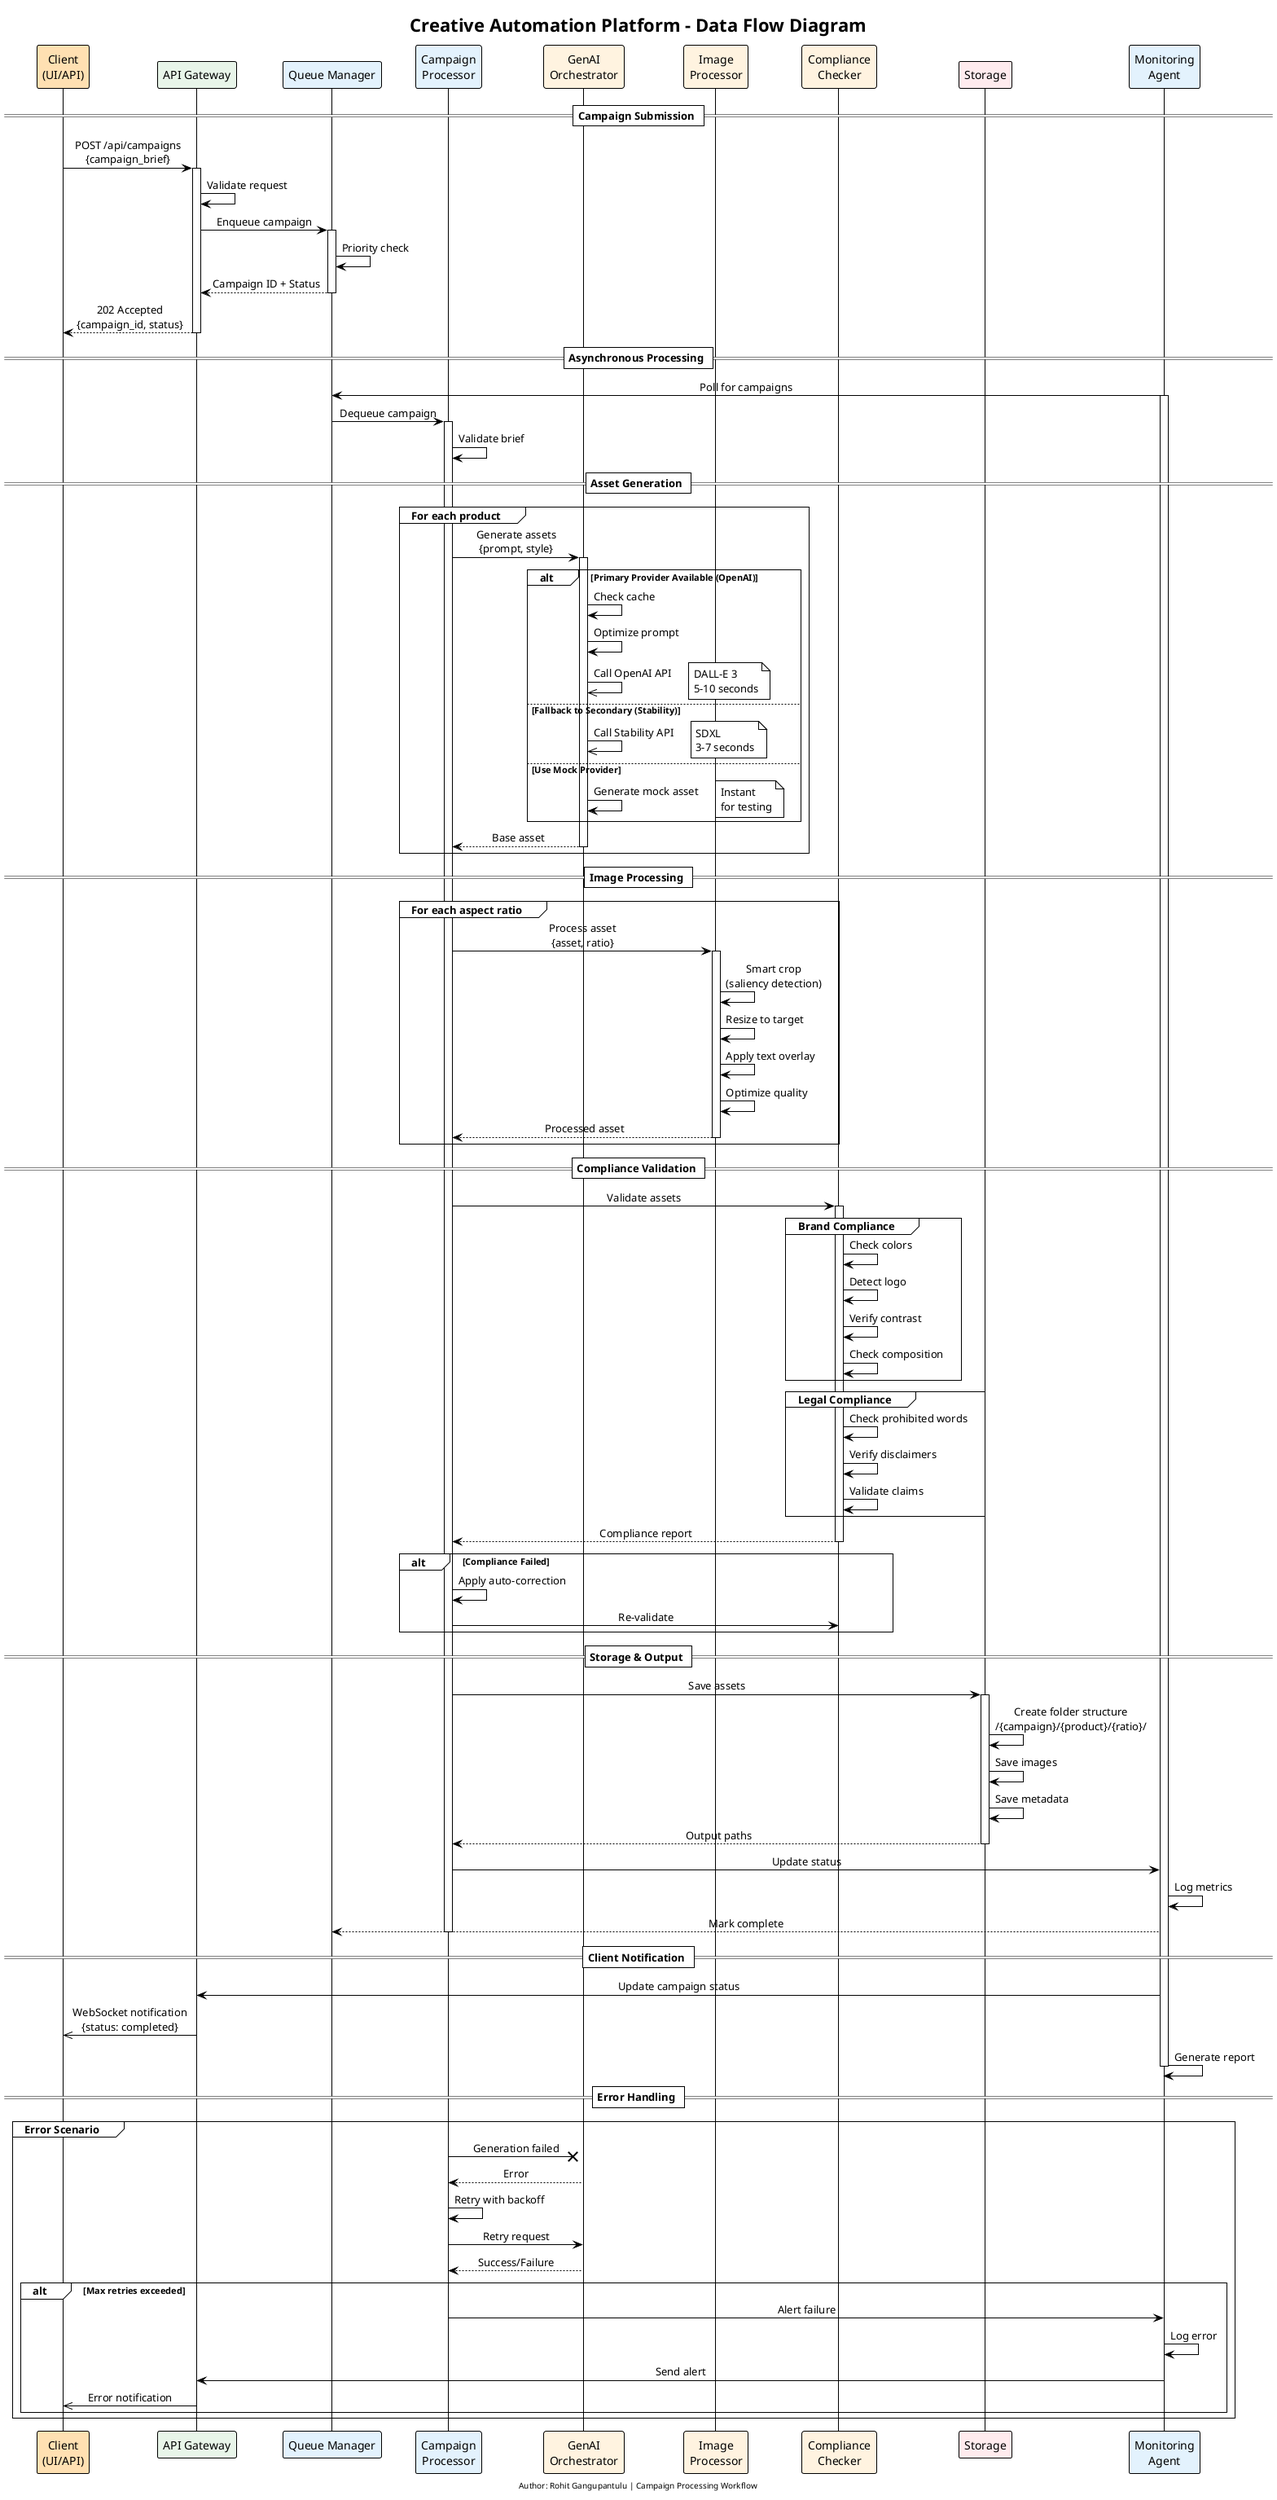 @startuml Creative_Automation_Data_Flow
!theme plain
title Creative Automation Platform - Data Flow Diagram
footer Author: Rohit Gangupantulu | Campaign Processing Workflow

skinparam sequenceMessageAlign center
skinparam responseMessageBelowArrow true
skinparam maxMessageSize 200

participant "Client\n(UI/API)" as client #FFE0B2
participant "API Gateway" as api #E8F5E9
participant "Queue Manager" as queue #E3F2FD
participant "Campaign\nProcessor" as processor #E3F2FD
participant "GenAI\nOrchestrator" as genai #FFF3E0
participant "Image\nProcessor" as imgproc #FFF3E0
participant "Compliance\nChecker" as compliance #FFF3E0
participant "Storage" as storage #FFEBEE
participant "Monitoring\nAgent" as monitor #E3F2FD

== Campaign Submission ==

client -> api : POST /api/campaigns\n{campaign_brief}
activate api
api -> api : Validate request
api -> queue : Enqueue campaign
activate queue
queue -> queue : Priority check
queue --> api : Campaign ID + Status
deactivate queue
api --> client : 202 Accepted\n{campaign_id, status}
deactivate api

== Asynchronous Processing ==

monitor -> queue : Poll for campaigns
activate monitor
queue -> processor : Dequeue campaign
activate processor
processor -> processor : Validate brief

== Asset Generation ==

group For each product
    processor -> genai : Generate assets\n{prompt, style}
    activate genai
    
    alt Primary Provider Available (OpenAI)
        genai -> genai : Check cache
        genai -> genai : Optimize prompt
        genai ->> genai : Call OpenAI API
        note right : DALL-E 3\n5-10 seconds
    else Fallback to Secondary (Stability)
        genai ->> genai : Call Stability API
        note right : SDXL\n3-7 seconds
    else Use Mock Provider
        genai -> genai : Generate mock asset
        note right : Instant\nfor testing
    end
    
    genai --> processor : Base asset
    deactivate genai
end

== Image Processing ==

group For each aspect ratio
    processor -> imgproc : Process asset\n{asset, ratio}
    activate imgproc
    imgproc -> imgproc : Smart crop\n(saliency detection)
    imgproc -> imgproc : Resize to target
    imgproc -> imgproc : Apply text overlay
    imgproc -> imgproc : Optimize quality
    imgproc --> processor : Processed asset
    deactivate imgproc
end

== Compliance Validation ==

processor -> compliance : Validate assets
activate compliance

group Brand Compliance
    compliance -> compliance : Check colors
    compliance -> compliance : Detect logo
    compliance -> compliance : Verify contrast
    compliance -> compliance : Check composition
end

group Legal Compliance
    compliance -> compliance : Check prohibited words
    compliance -> compliance : Verify disclaimers
    compliance -> compliance : Validate claims
end

compliance --> processor : Compliance report
deactivate compliance

alt Compliance Failed
    processor -> processor : Apply auto-correction
    processor -> compliance : Re-validate
end

== Storage & Output ==

processor -> storage : Save assets
activate storage
storage -> storage : Create folder structure\n/{campaign}/{product}/{ratio}/
storage -> storage : Save images
storage -> storage : Save metadata
storage --> processor : Output paths
deactivate storage

processor -> monitor : Update status
monitor -> monitor : Log metrics
monitor --> queue : Mark complete
deactivate processor

== Client Notification ==

monitor -> api : Update campaign status
api ->> client : WebSocket notification\n{status: completed}
monitor -> monitor : Generate report
deactivate monitor

== Error Handling ==

group Error Scenario
    processor ->x genai : Generation failed
    genai --> processor : Error
    processor -> processor : Retry with backoff
    processor -> genai : Retry request
    genai --> processor : Success/Failure
    
    alt Max retries exceeded
        processor -> monitor : Alert failure
        monitor -> monitor : Log error
        monitor -> api : Send alert
        api ->> client : Error notification
    end
end

@enduml
